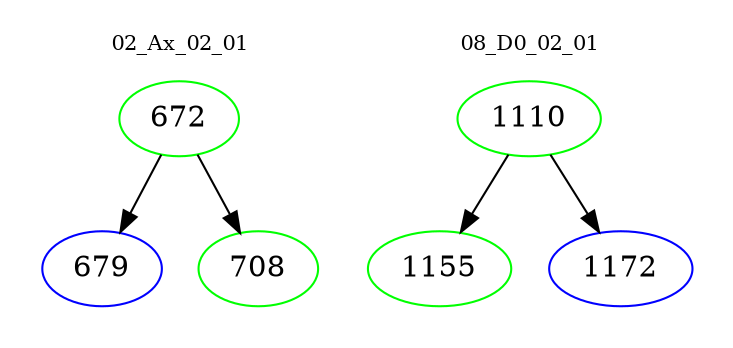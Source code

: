 digraph{
subgraph cluster_0 {
color = white
label = "02_Ax_02_01";
fontsize=10;
T0_672 [label="672", color="green"]
T0_672 -> T0_679 [color="black"]
T0_679 [label="679", color="blue"]
T0_672 -> T0_708 [color="black"]
T0_708 [label="708", color="green"]
}
subgraph cluster_1 {
color = white
label = "08_D0_02_01";
fontsize=10;
T1_1110 [label="1110", color="green"]
T1_1110 -> T1_1155 [color="black"]
T1_1155 [label="1155", color="green"]
T1_1110 -> T1_1172 [color="black"]
T1_1172 [label="1172", color="blue"]
}
}
